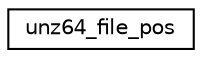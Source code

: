 digraph "Graphical Class Hierarchy"
{
  edge [fontname="Helvetica",fontsize="10",labelfontname="Helvetica",labelfontsize="10"];
  node [fontname="Helvetica",fontsize="10",shape=record];
  rankdir="LR";
  Node1 [label="unz64_file_pos",height=0.2,width=0.4,color="black", fillcolor="white", style="filled",URL="$unzip_8h.html#structunz64__file__pos"];
}
